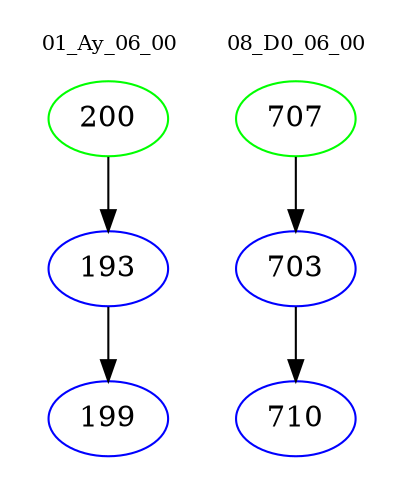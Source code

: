 digraph{
subgraph cluster_0 {
color = white
label = "01_Ay_06_00";
fontsize=10;
T0_200 [label="200", color="green"]
T0_200 -> T0_193 [color="black"]
T0_193 [label="193", color="blue"]
T0_193 -> T0_199 [color="black"]
T0_199 [label="199", color="blue"]
}
subgraph cluster_1 {
color = white
label = "08_D0_06_00";
fontsize=10;
T1_707 [label="707", color="green"]
T1_707 -> T1_703 [color="black"]
T1_703 [label="703", color="blue"]
T1_703 -> T1_710 [color="black"]
T1_710 [label="710", color="blue"]
}
}
